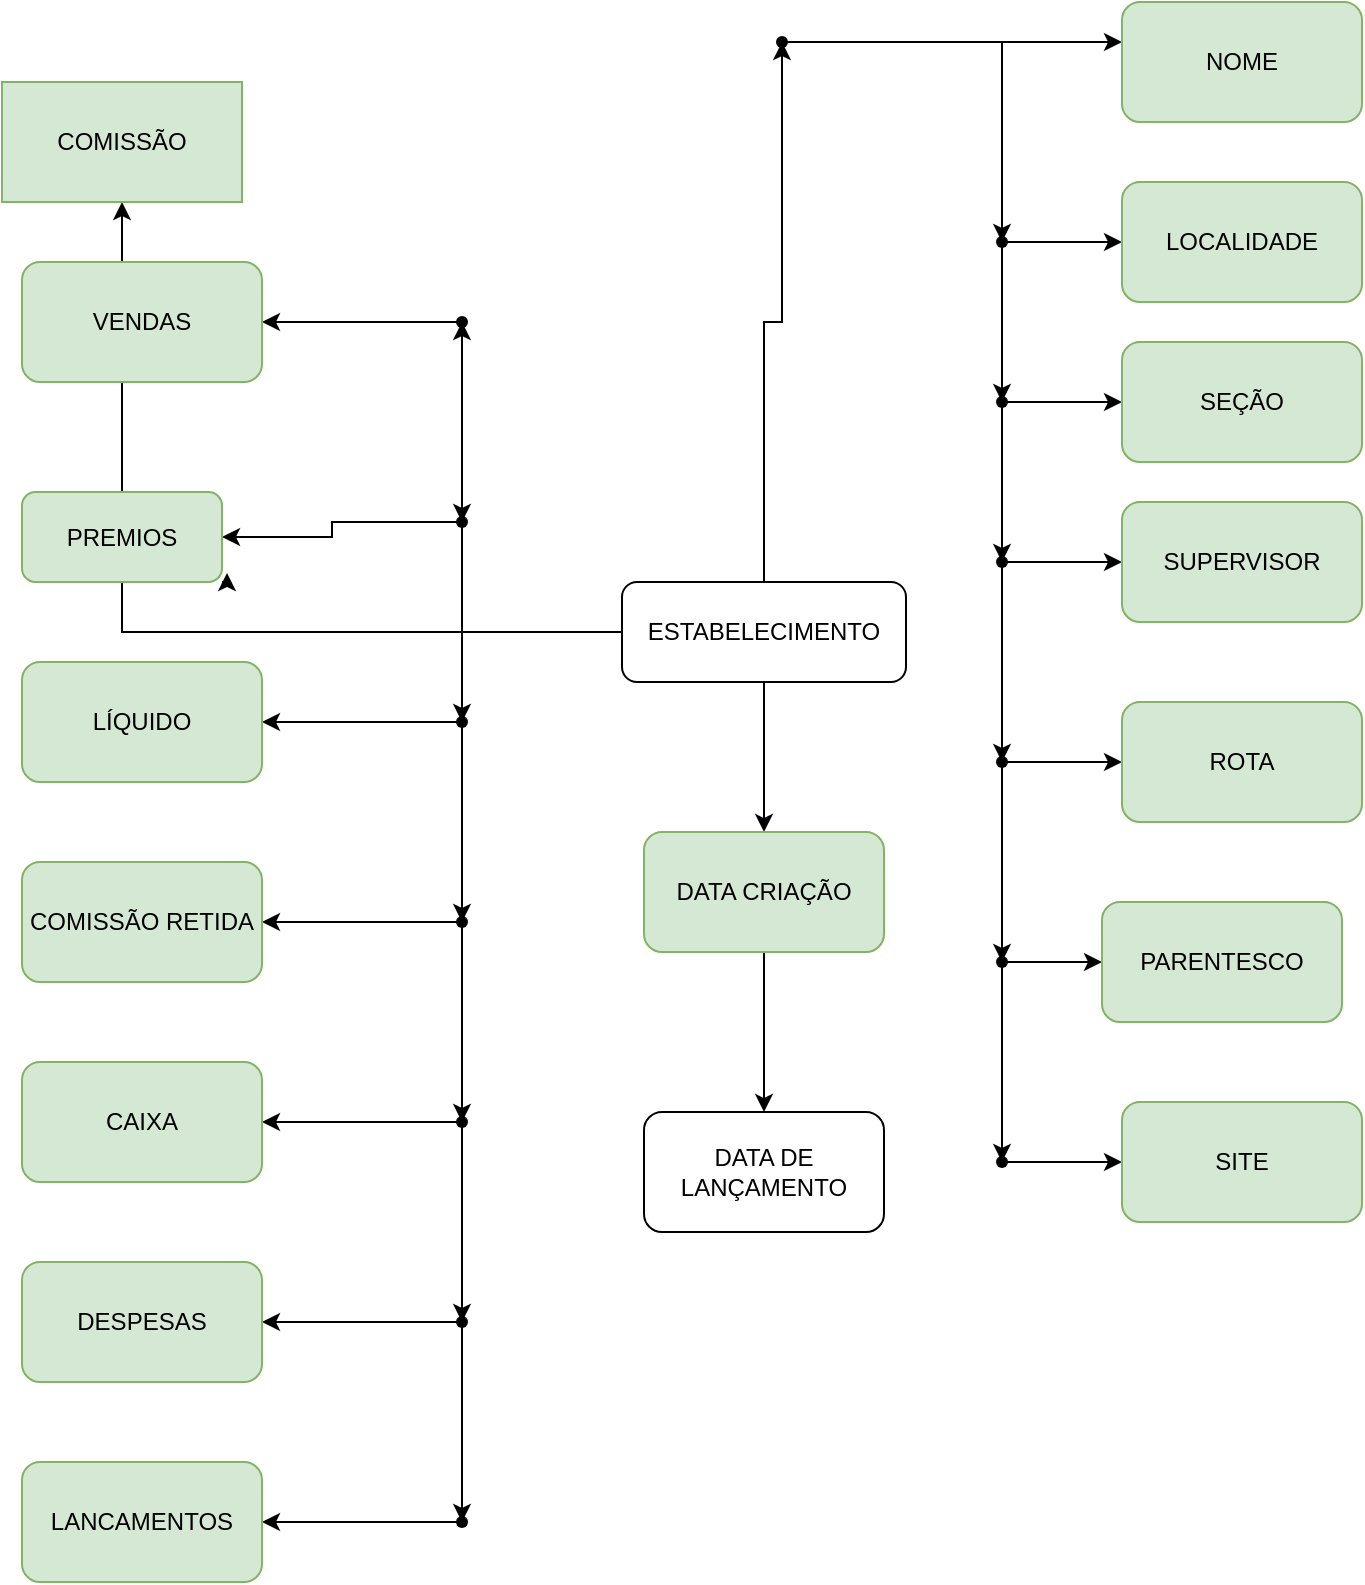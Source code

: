 <mxfile version="22.0.6" type="github">
  <diagram name="Page-1" id="33LelXMQsiBOT--Ejj8A">
    <mxGraphModel dx="1637" dy="1283" grid="1" gridSize="10" guides="1" tooltips="1" connect="1" arrows="1" fold="1" page="1" pageScale="1" pageWidth="850" pageHeight="1100" math="0" shadow="0">
      <root>
        <mxCell id="0" />
        <mxCell id="1" parent="0" />
        <mxCell id="8jGEWtBU2MvVBGvPvaZF-19" value="" style="edgeStyle=orthogonalEdgeStyle;rounded=0;orthogonalLoop=1;jettySize=auto;html=1;" parent="1" source="8jGEWtBU2MvVBGvPvaZF-1" target="8jGEWtBU2MvVBGvPvaZF-18" edge="1">
          <mxGeometry relative="1" as="geometry" />
        </mxCell>
        <mxCell id="8jGEWtBU2MvVBGvPvaZF-47" value="" style="edgeStyle=orthogonalEdgeStyle;rounded=0;orthogonalLoop=1;jettySize=auto;html=1;" parent="1" source="8jGEWtBU2MvVBGvPvaZF-1" target="8jGEWtBU2MvVBGvPvaZF-46" edge="1">
          <mxGeometry relative="1" as="geometry" />
        </mxCell>
        <mxCell id="8jGEWtBU2MvVBGvPvaZF-88" value="" style="edgeStyle=orthogonalEdgeStyle;rounded=0;orthogonalLoop=1;jettySize=auto;html=1;" parent="1" source="8jGEWtBU2MvVBGvPvaZF-1" target="8jGEWtBU2MvVBGvPvaZF-87" edge="1">
          <mxGeometry relative="1" as="geometry" />
        </mxCell>
        <mxCell id="8jGEWtBU2MvVBGvPvaZF-90" value="" style="edgeStyle=orthogonalEdgeStyle;rounded=0;orthogonalLoop=1;jettySize=auto;html=1;" parent="1" source="8jGEWtBU2MvVBGvPvaZF-1" target="8jGEWtBU2MvVBGvPvaZF-89" edge="1">
          <mxGeometry relative="1" as="geometry" />
        </mxCell>
        <mxCell id="8jGEWtBU2MvVBGvPvaZF-1" value="ESTABELECIMENTO" style="rounded=1;whiteSpace=wrap;html=1;" parent="1" vertex="1">
          <mxGeometry x="200" y="320" width="142" height="50" as="geometry" />
        </mxCell>
        <mxCell id="8jGEWtBU2MvVBGvPvaZF-21" value="" style="edgeStyle=orthogonalEdgeStyle;rounded=0;orthogonalLoop=1;jettySize=auto;html=1;" parent="1" source="8jGEWtBU2MvVBGvPvaZF-18" target="8jGEWtBU2MvVBGvPvaZF-20" edge="1">
          <mxGeometry relative="1" as="geometry">
            <Array as="points">
              <mxPoint x="390" y="50" />
            </Array>
          </mxGeometry>
        </mxCell>
        <mxCell id="8jGEWtBU2MvVBGvPvaZF-25" value="" style="edgeStyle=orthogonalEdgeStyle;rounded=0;orthogonalLoop=1;jettySize=auto;html=1;" parent="1" source="8jGEWtBU2MvVBGvPvaZF-18" target="8jGEWtBU2MvVBGvPvaZF-24" edge="1">
          <mxGeometry relative="1" as="geometry">
            <Array as="points">
              <mxPoint x="380" y="50" />
              <mxPoint x="380" y="50" />
            </Array>
          </mxGeometry>
        </mxCell>
        <mxCell id="8jGEWtBU2MvVBGvPvaZF-18" value="" style="shape=waypoint;sketch=0;size=6;pointerEvents=1;points=[];fillColor=default;resizable=0;rotatable=0;perimeter=centerPerimeter;snapToPoint=1;rounded=1;" parent="1" vertex="1">
          <mxGeometry x="270" y="40" width="20" height="20" as="geometry" />
        </mxCell>
        <mxCell id="8jGEWtBU2MvVBGvPvaZF-23" value="" style="edgeStyle=orthogonalEdgeStyle;rounded=0;orthogonalLoop=1;jettySize=auto;html=1;" parent="1" source="8jGEWtBU2MvVBGvPvaZF-20" target="8jGEWtBU2MvVBGvPvaZF-22" edge="1">
          <mxGeometry relative="1" as="geometry" />
        </mxCell>
        <mxCell id="8jGEWtBU2MvVBGvPvaZF-27" value="" style="edgeStyle=orthogonalEdgeStyle;rounded=0;orthogonalLoop=1;jettySize=auto;html=1;" parent="1" source="8jGEWtBU2MvVBGvPvaZF-20" target="8jGEWtBU2MvVBGvPvaZF-26" edge="1">
          <mxGeometry relative="1" as="geometry" />
        </mxCell>
        <mxCell id="8jGEWtBU2MvVBGvPvaZF-20" value="" style="shape=waypoint;sketch=0;size=6;pointerEvents=1;points=[];fillColor=default;resizable=0;rotatable=0;perimeter=centerPerimeter;snapToPoint=1;rounded=1;" parent="1" vertex="1">
          <mxGeometry x="380" y="140" width="20" height="20" as="geometry" />
        </mxCell>
        <mxCell id="8jGEWtBU2MvVBGvPvaZF-29" value="" style="edgeStyle=orthogonalEdgeStyle;rounded=0;orthogonalLoop=1;jettySize=auto;html=1;" parent="1" source="8jGEWtBU2MvVBGvPvaZF-22" target="8jGEWtBU2MvVBGvPvaZF-28" edge="1">
          <mxGeometry relative="1" as="geometry" />
        </mxCell>
        <mxCell id="8jGEWtBU2MvVBGvPvaZF-31" value="" style="edgeStyle=orthogonalEdgeStyle;rounded=0;orthogonalLoop=1;jettySize=auto;html=1;" parent="1" source="8jGEWtBU2MvVBGvPvaZF-22" target="8jGEWtBU2MvVBGvPvaZF-30" edge="1">
          <mxGeometry relative="1" as="geometry" />
        </mxCell>
        <mxCell id="8jGEWtBU2MvVBGvPvaZF-22" value="" style="shape=waypoint;sketch=0;size=6;pointerEvents=1;points=[];fillColor=default;resizable=0;rotatable=0;perimeter=centerPerimeter;snapToPoint=1;rounded=1;" parent="1" vertex="1">
          <mxGeometry x="380" y="220" width="20" height="20" as="geometry" />
        </mxCell>
        <mxCell id="8jGEWtBU2MvVBGvPvaZF-24" value="NOME" style="whiteSpace=wrap;html=1;sketch=0;rounded=1;fillColor=#d5e8d4;strokeColor=#82b366;" parent="1" vertex="1">
          <mxGeometry x="450" y="30" width="120" height="60" as="geometry" />
        </mxCell>
        <mxCell id="8jGEWtBU2MvVBGvPvaZF-26" value="LOCALIDADE" style="whiteSpace=wrap;html=1;sketch=0;rounded=1;fillColor=#d5e8d4;strokeColor=#82b366;" parent="1" vertex="1">
          <mxGeometry x="450" y="120" width="120" height="60" as="geometry" />
        </mxCell>
        <mxCell id="8jGEWtBU2MvVBGvPvaZF-28" value="SEÇÃO" style="whiteSpace=wrap;html=1;sketch=0;rounded=1;fillColor=#d5e8d4;strokeColor=#82b366;" parent="1" vertex="1">
          <mxGeometry x="450" y="200" width="120" height="60" as="geometry" />
        </mxCell>
        <mxCell id="8jGEWtBU2MvVBGvPvaZF-33" value="" style="edgeStyle=orthogonalEdgeStyle;rounded=0;orthogonalLoop=1;jettySize=auto;html=1;" parent="1" source="8jGEWtBU2MvVBGvPvaZF-30" target="8jGEWtBU2MvVBGvPvaZF-32" edge="1">
          <mxGeometry relative="1" as="geometry" />
        </mxCell>
        <mxCell id="8jGEWtBU2MvVBGvPvaZF-39" value="" style="edgeStyle=orthogonalEdgeStyle;rounded=0;orthogonalLoop=1;jettySize=auto;html=1;" parent="1" source="8jGEWtBU2MvVBGvPvaZF-30" target="8jGEWtBU2MvVBGvPvaZF-38" edge="1">
          <mxGeometry relative="1" as="geometry" />
        </mxCell>
        <mxCell id="8jGEWtBU2MvVBGvPvaZF-30" value="" style="shape=waypoint;sketch=0;size=6;pointerEvents=1;points=[];fillColor=default;resizable=0;rotatable=0;perimeter=centerPerimeter;snapToPoint=1;rounded=1;" parent="1" vertex="1">
          <mxGeometry x="380" y="300" width="20" height="20" as="geometry" />
        </mxCell>
        <mxCell id="8jGEWtBU2MvVBGvPvaZF-32" value="SUPERVISOR" style="whiteSpace=wrap;html=1;sketch=0;rounded=1;fillColor=#d5e8d4;strokeColor=#82b366;" parent="1" vertex="1">
          <mxGeometry x="450" y="280" width="120" height="60" as="geometry" />
        </mxCell>
        <mxCell id="8jGEWtBU2MvVBGvPvaZF-41" value="" style="edgeStyle=orthogonalEdgeStyle;rounded=0;orthogonalLoop=1;jettySize=auto;html=1;" parent="1" source="8jGEWtBU2MvVBGvPvaZF-38" target="8jGEWtBU2MvVBGvPvaZF-40" edge="1">
          <mxGeometry relative="1" as="geometry" />
        </mxCell>
        <mxCell id="8jGEWtBU2MvVBGvPvaZF-43" value="" style="edgeStyle=orthogonalEdgeStyle;rounded=0;orthogonalLoop=1;jettySize=auto;html=1;" parent="1" source="8jGEWtBU2MvVBGvPvaZF-38" target="8jGEWtBU2MvVBGvPvaZF-42" edge="1">
          <mxGeometry relative="1" as="geometry" />
        </mxCell>
        <mxCell id="8jGEWtBU2MvVBGvPvaZF-38" value="" style="shape=waypoint;sketch=0;size=6;pointerEvents=1;points=[];fillColor=default;resizable=0;rotatable=0;perimeter=centerPerimeter;snapToPoint=1;rounded=1;" parent="1" vertex="1">
          <mxGeometry x="380" y="400" width="20" height="20" as="geometry" />
        </mxCell>
        <mxCell id="8jGEWtBU2MvVBGvPvaZF-45" value="" style="edgeStyle=orthogonalEdgeStyle;rounded=0;orthogonalLoop=1;jettySize=auto;html=1;" parent="1" source="8jGEWtBU2MvVBGvPvaZF-40" target="8jGEWtBU2MvVBGvPvaZF-44" edge="1">
          <mxGeometry relative="1" as="geometry" />
        </mxCell>
        <mxCell id="8jGEWtBU2MvVBGvPvaZF-84" value="" style="edgeStyle=orthogonalEdgeStyle;rounded=0;orthogonalLoop=1;jettySize=auto;html=1;" parent="1" source="8jGEWtBU2MvVBGvPvaZF-40" target="8jGEWtBU2MvVBGvPvaZF-83" edge="1">
          <mxGeometry relative="1" as="geometry" />
        </mxCell>
        <mxCell id="8jGEWtBU2MvVBGvPvaZF-40" value="" style="shape=waypoint;sketch=0;size=6;pointerEvents=1;points=[];fillColor=default;resizable=0;rotatable=0;perimeter=centerPerimeter;snapToPoint=1;rounded=1;" parent="1" vertex="1">
          <mxGeometry x="380" y="500" width="20" height="20" as="geometry" />
        </mxCell>
        <mxCell id="8jGEWtBU2MvVBGvPvaZF-42" value="ROTA" style="whiteSpace=wrap;html=1;sketch=0;rounded=1;fillColor=#d5e8d4;strokeColor=#82b366;" parent="1" vertex="1">
          <mxGeometry x="450" y="380" width="120" height="60" as="geometry" />
        </mxCell>
        <mxCell id="8jGEWtBU2MvVBGvPvaZF-44" value="PARENTESCO" style="whiteSpace=wrap;html=1;sketch=0;rounded=1;fillColor=#d5e8d4;strokeColor=#82b366;" parent="1" vertex="1">
          <mxGeometry x="440" y="480" width="120" height="60" as="geometry" />
        </mxCell>
        <mxCell id="8jGEWtBU2MvVBGvPvaZF-49" value="" style="edgeStyle=orthogonalEdgeStyle;rounded=0;orthogonalLoop=1;jettySize=auto;html=1;" parent="1" source="8jGEWtBU2MvVBGvPvaZF-46" target="8jGEWtBU2MvVBGvPvaZF-48" edge="1">
          <mxGeometry relative="1" as="geometry" />
        </mxCell>
        <mxCell id="8jGEWtBU2MvVBGvPvaZF-51" value="" style="edgeStyle=orthogonalEdgeStyle;rounded=0;orthogonalLoop=1;jettySize=auto;html=1;" parent="1" source="8jGEWtBU2MvVBGvPvaZF-46" target="8jGEWtBU2MvVBGvPvaZF-50" edge="1">
          <mxGeometry relative="1" as="geometry" />
        </mxCell>
        <mxCell id="8jGEWtBU2MvVBGvPvaZF-46" value="" style="shape=waypoint;sketch=0;size=6;pointerEvents=1;points=[];fillColor=default;resizable=0;rotatable=0;perimeter=centerPerimeter;snapToPoint=1;rounded=1;" parent="1" vertex="1">
          <mxGeometry x="110" y="180" width="20" height="20" as="geometry" />
        </mxCell>
        <mxCell id="8jGEWtBU2MvVBGvPvaZF-48" value="VENDAS" style="whiteSpace=wrap;html=1;sketch=0;rounded=1;fillColor=#d5e8d4;strokeColor=#82b366;" parent="1" vertex="1">
          <mxGeometry x="-100" y="160" width="120" height="60" as="geometry" />
        </mxCell>
        <mxCell id="8jGEWtBU2MvVBGvPvaZF-53" value="" style="edgeStyle=orthogonalEdgeStyle;rounded=0;orthogonalLoop=1;jettySize=auto;html=1;" parent="1" source="8jGEWtBU2MvVBGvPvaZF-50" target="8jGEWtBU2MvVBGvPvaZF-52" edge="1">
          <mxGeometry relative="1" as="geometry" />
        </mxCell>
        <mxCell id="8jGEWtBU2MvVBGvPvaZF-59" value="" style="edgeStyle=orthogonalEdgeStyle;rounded=0;orthogonalLoop=1;jettySize=auto;html=1;" parent="1" source="8jGEWtBU2MvVBGvPvaZF-50" target="8jGEWtBU2MvVBGvPvaZF-58" edge="1">
          <mxGeometry relative="1" as="geometry" />
        </mxCell>
        <mxCell id="8jGEWtBU2MvVBGvPvaZF-50" value="" style="shape=waypoint;sketch=0;size=6;pointerEvents=1;points=[];fillColor=default;resizable=0;rotatable=0;perimeter=centerPerimeter;snapToPoint=1;rounded=1;" parent="1" vertex="1">
          <mxGeometry x="110" y="280" width="20" height="20" as="geometry" />
        </mxCell>
        <mxCell id="8jGEWtBU2MvVBGvPvaZF-55" value="" style="edgeStyle=orthogonalEdgeStyle;rounded=0;orthogonalLoop=1;jettySize=auto;html=1;" parent="1" source="8jGEWtBU2MvVBGvPvaZF-52" target="8jGEWtBU2MvVBGvPvaZF-54" edge="1">
          <mxGeometry relative="1" as="geometry" />
        </mxCell>
        <mxCell id="8jGEWtBU2MvVBGvPvaZF-64" value="" style="edgeStyle=orthogonalEdgeStyle;rounded=0;orthogonalLoop=1;jettySize=auto;html=1;" parent="1" source="8jGEWtBU2MvVBGvPvaZF-52" target="8jGEWtBU2MvVBGvPvaZF-63" edge="1">
          <mxGeometry relative="1" as="geometry" />
        </mxCell>
        <mxCell id="8jGEWtBU2MvVBGvPvaZF-52" value="" style="shape=waypoint;sketch=0;size=6;pointerEvents=1;points=[];fillColor=default;resizable=0;rotatable=0;perimeter=centerPerimeter;snapToPoint=1;rounded=1;" parent="1" vertex="1">
          <mxGeometry x="110" y="380" width="20" height="20" as="geometry" />
        </mxCell>
        <mxCell id="8jGEWtBU2MvVBGvPvaZF-57" value="" style="edgeStyle=orthogonalEdgeStyle;rounded=0;orthogonalLoop=1;jettySize=auto;html=1;" parent="1" source="8jGEWtBU2MvVBGvPvaZF-54" target="8jGEWtBU2MvVBGvPvaZF-56" edge="1">
          <mxGeometry relative="1" as="geometry" />
        </mxCell>
        <mxCell id="8jGEWtBU2MvVBGvPvaZF-66" value="" style="edgeStyle=orthogonalEdgeStyle;rounded=0;orthogonalLoop=1;jettySize=auto;html=1;" parent="1" source="8jGEWtBU2MvVBGvPvaZF-54" target="8jGEWtBU2MvVBGvPvaZF-65" edge="1">
          <mxGeometry relative="1" as="geometry" />
        </mxCell>
        <mxCell id="8jGEWtBU2MvVBGvPvaZF-54" value="" style="shape=waypoint;sketch=0;size=6;pointerEvents=1;points=[];fillColor=default;resizable=0;rotatable=0;perimeter=centerPerimeter;snapToPoint=1;rounded=1;" parent="1" vertex="1">
          <mxGeometry x="110" y="480" width="20" height="20" as="geometry" />
        </mxCell>
        <mxCell id="8jGEWtBU2MvVBGvPvaZF-68" value="" style="edgeStyle=orthogonalEdgeStyle;rounded=0;orthogonalLoop=1;jettySize=auto;html=1;" parent="1" source="8jGEWtBU2MvVBGvPvaZF-56" target="8jGEWtBU2MvVBGvPvaZF-67" edge="1">
          <mxGeometry relative="1" as="geometry" />
        </mxCell>
        <mxCell id="8jGEWtBU2MvVBGvPvaZF-70" value="" style="edgeStyle=orthogonalEdgeStyle;rounded=0;orthogonalLoop=1;jettySize=auto;html=1;" parent="1" source="8jGEWtBU2MvVBGvPvaZF-56" target="8jGEWtBU2MvVBGvPvaZF-69" edge="1">
          <mxGeometry relative="1" as="geometry" />
        </mxCell>
        <mxCell id="8jGEWtBU2MvVBGvPvaZF-56" value="" style="shape=waypoint;sketch=0;size=6;pointerEvents=1;points=[];fillColor=default;resizable=0;rotatable=0;perimeter=centerPerimeter;snapToPoint=1;rounded=1;" parent="1" vertex="1">
          <mxGeometry x="110" y="580" width="20" height="20" as="geometry" />
        </mxCell>
        <mxCell id="8jGEWtBU2MvVBGvPvaZF-58" value="PREMIOS" style="whiteSpace=wrap;html=1;sketch=0;rounded=1;fillColor=#d5e8d4;strokeColor=#82b366;" parent="1" vertex="1">
          <mxGeometry x="-100" y="275" width="100" height="45" as="geometry" />
        </mxCell>
        <mxCell id="8jGEWtBU2MvVBGvPvaZF-60" style="edgeStyle=orthogonalEdgeStyle;rounded=0;orthogonalLoop=1;jettySize=auto;html=1;exitX=1;exitY=1;exitDx=0;exitDy=0;entryX=1.025;entryY=0.9;entryDx=0;entryDy=0;entryPerimeter=0;" parent="1" source="8jGEWtBU2MvVBGvPvaZF-58" target="8jGEWtBU2MvVBGvPvaZF-58" edge="1">
          <mxGeometry relative="1" as="geometry" />
        </mxCell>
        <mxCell id="8jGEWtBU2MvVBGvPvaZF-63" value="LÍQUIDO" style="whiteSpace=wrap;html=1;sketch=0;rounded=1;fillColor=#d5e8d4;strokeColor=#82b366;" parent="1" vertex="1">
          <mxGeometry x="-100" y="360" width="120" height="60" as="geometry" />
        </mxCell>
        <mxCell id="8jGEWtBU2MvVBGvPvaZF-65" value="COMISSÃO RETIDA" style="whiteSpace=wrap;html=1;sketch=0;rounded=1;fillColor=#d5e8d4;strokeColor=#82b366;" parent="1" vertex="1">
          <mxGeometry x="-100" y="460" width="120" height="60" as="geometry" />
        </mxCell>
        <mxCell id="8jGEWtBU2MvVBGvPvaZF-67" value="CAIXA" style="whiteSpace=wrap;html=1;sketch=0;rounded=1;fillColor=#d5e8d4;strokeColor=#82b366;" parent="1" vertex="1">
          <mxGeometry x="-100" y="560" width="120" height="60" as="geometry" />
        </mxCell>
        <mxCell id="8jGEWtBU2MvVBGvPvaZF-72" value="" style="edgeStyle=orthogonalEdgeStyle;rounded=0;orthogonalLoop=1;jettySize=auto;html=1;" parent="1" source="8jGEWtBU2MvVBGvPvaZF-69" target="8jGEWtBU2MvVBGvPvaZF-71" edge="1">
          <mxGeometry relative="1" as="geometry" />
        </mxCell>
        <mxCell id="8jGEWtBU2MvVBGvPvaZF-76" value="" style="edgeStyle=orthogonalEdgeStyle;rounded=0;orthogonalLoop=1;jettySize=auto;html=1;" parent="1" source="8jGEWtBU2MvVBGvPvaZF-69" target="8jGEWtBU2MvVBGvPvaZF-75" edge="1">
          <mxGeometry relative="1" as="geometry" />
        </mxCell>
        <mxCell id="8jGEWtBU2MvVBGvPvaZF-69" value="" style="shape=waypoint;sketch=0;size=6;pointerEvents=1;points=[];fillColor=default;resizable=0;rotatable=0;perimeter=centerPerimeter;snapToPoint=1;rounded=1;" parent="1" vertex="1">
          <mxGeometry x="110" y="680" width="20" height="20" as="geometry" />
        </mxCell>
        <mxCell id="8jGEWtBU2MvVBGvPvaZF-71" value="DESPESAS" style="whiteSpace=wrap;html=1;sketch=0;rounded=1;fillColor=#d5e8d4;strokeColor=#82b366;" parent="1" vertex="1">
          <mxGeometry x="-100" y="660" width="120" height="60" as="geometry" />
        </mxCell>
        <mxCell id="8jGEWtBU2MvVBGvPvaZF-78" value="" style="edgeStyle=orthogonalEdgeStyle;rounded=0;orthogonalLoop=1;jettySize=auto;html=1;" parent="1" source="8jGEWtBU2MvVBGvPvaZF-75" target="8jGEWtBU2MvVBGvPvaZF-77" edge="1">
          <mxGeometry relative="1" as="geometry" />
        </mxCell>
        <mxCell id="8jGEWtBU2MvVBGvPvaZF-75" value="" style="shape=waypoint;sketch=0;size=6;pointerEvents=1;points=[];fillColor=default;resizable=0;rotatable=0;perimeter=centerPerimeter;snapToPoint=1;rounded=1;" parent="1" vertex="1">
          <mxGeometry x="110" y="780" width="20" height="20" as="geometry" />
        </mxCell>
        <mxCell id="8jGEWtBU2MvVBGvPvaZF-77" value="LANCAMENTOS" style="whiteSpace=wrap;html=1;sketch=0;rounded=1;fillColor=#d5e8d4;strokeColor=#82b366;" parent="1" vertex="1">
          <mxGeometry x="-100" y="760" width="120" height="60" as="geometry" />
        </mxCell>
        <mxCell id="8jGEWtBU2MvVBGvPvaZF-86" value="" style="edgeStyle=orthogonalEdgeStyle;rounded=0;orthogonalLoop=1;jettySize=auto;html=1;" parent="1" source="8jGEWtBU2MvVBGvPvaZF-83" target="8jGEWtBU2MvVBGvPvaZF-85" edge="1">
          <mxGeometry relative="1" as="geometry" />
        </mxCell>
        <mxCell id="8jGEWtBU2MvVBGvPvaZF-83" value="" style="shape=waypoint;sketch=0;size=6;pointerEvents=1;points=[];fillColor=default;resizable=0;rotatable=0;perimeter=centerPerimeter;snapToPoint=1;rounded=1;" parent="1" vertex="1">
          <mxGeometry x="380" y="600" width="20" height="20" as="geometry" />
        </mxCell>
        <mxCell id="8jGEWtBU2MvVBGvPvaZF-85" value="SITE" style="whiteSpace=wrap;html=1;sketch=0;rounded=1;fillColor=#d5e8d4;strokeColor=#82b366;" parent="1" vertex="1">
          <mxGeometry x="450" y="580" width="120" height="60" as="geometry" />
        </mxCell>
        <mxCell id="8jGEWtBU2MvVBGvPvaZF-87" value="COMISSÃO" style="whiteSpace=wrap;html=1;rounded=1;arcSize=0;fillColor=#d5e8d4;strokeColor=#82b366;" parent="1" vertex="1">
          <mxGeometry x="-110" y="70" width="120" height="60" as="geometry" />
        </mxCell>
        <mxCell id="8jGEWtBU2MvVBGvPvaZF-92" value="" style="edgeStyle=orthogonalEdgeStyle;rounded=0;orthogonalLoop=1;jettySize=auto;html=1;" parent="1" source="8jGEWtBU2MvVBGvPvaZF-89" target="8jGEWtBU2MvVBGvPvaZF-91" edge="1">
          <mxGeometry relative="1" as="geometry" />
        </mxCell>
        <mxCell id="8jGEWtBU2MvVBGvPvaZF-89" value="DATA CRIAÇÃO" style="whiteSpace=wrap;html=1;rounded=1;fillColor=#d5e8d4;strokeColor=#82b366;" parent="1" vertex="1">
          <mxGeometry x="211" y="445" width="120" height="60" as="geometry" />
        </mxCell>
        <mxCell id="8jGEWtBU2MvVBGvPvaZF-91" value="DATA DE LANÇAMENTO" style="whiteSpace=wrap;html=1;rounded=1;" parent="1" vertex="1">
          <mxGeometry x="211" y="585" width="120" height="60" as="geometry" />
        </mxCell>
      </root>
    </mxGraphModel>
  </diagram>
</mxfile>
